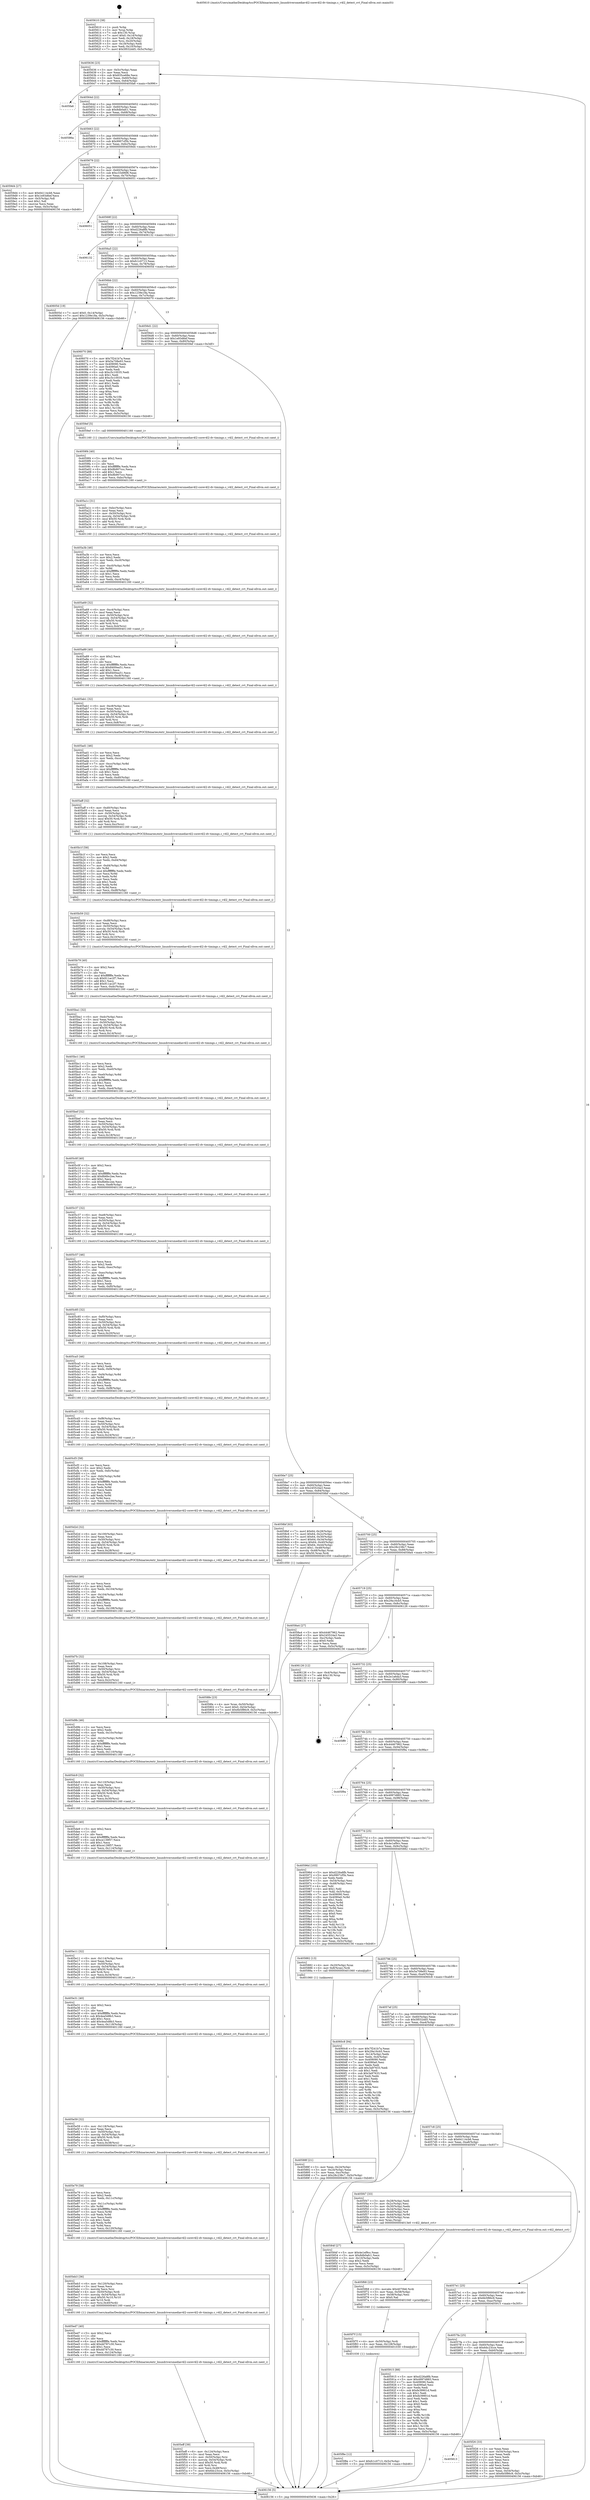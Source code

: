 digraph "0x405610" {
  label = "0x405610 (/mnt/c/Users/mathe/Desktop/tcc/POCII/binaries/extr_linuxdriversmediav4l2-corev4l2-dv-timings.c_v4l2_detect_cvt_Final-ollvm.out::main(0))"
  labelloc = "t"
  node[shape=record]

  Entry [label="",width=0.3,height=0.3,shape=circle,fillcolor=black,style=filled]
  "0x405636" [label="{
     0x405636 [23]\l
     | [instrs]\l
     &nbsp;&nbsp;0x405636 \<+3\>: mov -0x5c(%rbp),%eax\l
     &nbsp;&nbsp;0x405639 \<+2\>: mov %eax,%ecx\l
     &nbsp;&nbsp;0x40563b \<+6\>: sub $0x835ce68e,%ecx\l
     &nbsp;&nbsp;0x405641 \<+3\>: mov %eax,-0x60(%rbp)\l
     &nbsp;&nbsp;0x405644 \<+3\>: mov %ecx,-0x64(%rbp)\l
     &nbsp;&nbsp;0x405647 \<+6\>: je 0000000000405fa6 \<main+0x996\>\l
  }"]
  "0x405fa6" [label="{
     0x405fa6\l
  }", style=dashed]
  "0x40564d" [label="{
     0x40564d [22]\l
     | [instrs]\l
     &nbsp;&nbsp;0x40564d \<+5\>: jmp 0000000000405652 \<main+0x42\>\l
     &nbsp;&nbsp;0x405652 \<+3\>: mov -0x60(%rbp),%eax\l
     &nbsp;&nbsp;0x405655 \<+5\>: sub $0x8db0afc1,%eax\l
     &nbsp;&nbsp;0x40565a \<+3\>: mov %eax,-0x68(%rbp)\l
     &nbsp;&nbsp;0x40565d \<+6\>: je 000000000040586a \<main+0x25a\>\l
  }"]
  Exit [label="",width=0.3,height=0.3,shape=circle,fillcolor=black,style=filled,peripheries=2]
  "0x40586a" [label="{
     0x40586a\l
  }", style=dashed]
  "0x405663" [label="{
     0x405663 [22]\l
     | [instrs]\l
     &nbsp;&nbsp;0x405663 \<+5\>: jmp 0000000000405668 \<main+0x58\>\l
     &nbsp;&nbsp;0x405668 \<+3\>: mov -0x60(%rbp),%eax\l
     &nbsp;&nbsp;0x40566b \<+5\>: sub $0x9907cf5b,%eax\l
     &nbsp;&nbsp;0x405670 \<+3\>: mov %eax,-0x6c(%rbp)\l
     &nbsp;&nbsp;0x405673 \<+6\>: je 00000000004059d4 \<main+0x3c4\>\l
  }"]
  "0x405f8e" [label="{
     0x405f8e [12]\l
     | [instrs]\l
     &nbsp;&nbsp;0x405f8e \<+7\>: movl $0xfc1c0713,-0x5c(%rbp)\l
     &nbsp;&nbsp;0x405f95 \<+5\>: jmp 0000000000406156 \<main+0xb46\>\l
  }"]
  "0x4059d4" [label="{
     0x4059d4 [27]\l
     | [instrs]\l
     &nbsp;&nbsp;0x4059d4 \<+5\>: mov $0x64114cb6,%eax\l
     &nbsp;&nbsp;0x4059d9 \<+5\>: mov $0x1e93d6ef,%ecx\l
     &nbsp;&nbsp;0x4059de \<+3\>: mov -0x5(%rbp),%dl\l
     &nbsp;&nbsp;0x4059e1 \<+3\>: test $0x1,%dl\l
     &nbsp;&nbsp;0x4059e4 \<+3\>: cmovne %ecx,%eax\l
     &nbsp;&nbsp;0x4059e7 \<+3\>: mov %eax,-0x5c(%rbp)\l
     &nbsp;&nbsp;0x4059ea \<+5\>: jmp 0000000000406156 \<main+0xb46\>\l
  }"]
  "0x405679" [label="{
     0x405679 [22]\l
     | [instrs]\l
     &nbsp;&nbsp;0x405679 \<+5\>: jmp 000000000040567e \<main+0x6e\>\l
     &nbsp;&nbsp;0x40567e \<+3\>: mov -0x60(%rbp),%eax\l
     &nbsp;&nbsp;0x405681 \<+5\>: sub $0xc33d96f6,%eax\l
     &nbsp;&nbsp;0x405686 \<+3\>: mov %eax,-0x70(%rbp)\l
     &nbsp;&nbsp;0x405689 \<+6\>: je 0000000000406051 \<main+0xa41\>\l
  }"]
  "0x405f7f" [label="{
     0x405f7f [15]\l
     | [instrs]\l
     &nbsp;&nbsp;0x405f7f \<+4\>: mov -0x50(%rbp),%rdi\l
     &nbsp;&nbsp;0x405f83 \<+6\>: mov %eax,-0x128(%rbp)\l
     &nbsp;&nbsp;0x405f89 \<+5\>: call 0000000000401030 \<free@plt\>\l
     | [calls]\l
     &nbsp;&nbsp;0x401030 \{1\} (unknown)\l
  }"]
  "0x406051" [label="{
     0x406051\l
  }", style=dashed]
  "0x40568f" [label="{
     0x40568f [22]\l
     | [instrs]\l
     &nbsp;&nbsp;0x40568f \<+5\>: jmp 0000000000405694 \<main+0x84\>\l
     &nbsp;&nbsp;0x405694 \<+3\>: mov -0x60(%rbp),%eax\l
     &nbsp;&nbsp;0x405697 \<+5\>: sub $0xd226a8fb,%eax\l
     &nbsp;&nbsp;0x40569c \<+3\>: mov %eax,-0x74(%rbp)\l
     &nbsp;&nbsp;0x40569f \<+6\>: je 0000000000406132 \<main+0xb22\>\l
  }"]
  "0x405f68" [label="{
     0x405f68 [23]\l
     | [instrs]\l
     &nbsp;&nbsp;0x405f68 \<+10\>: movabs $0x4070b6,%rdi\l
     &nbsp;&nbsp;0x405f72 \<+3\>: mov %eax,-0x58(%rbp)\l
     &nbsp;&nbsp;0x405f75 \<+3\>: mov -0x58(%rbp),%esi\l
     &nbsp;&nbsp;0x405f78 \<+2\>: mov $0x0,%al\l
     &nbsp;&nbsp;0x405f7a \<+5\>: call 0000000000401040 \<printf@plt\>\l
     | [calls]\l
     &nbsp;&nbsp;0x401040 \{1\} (unknown)\l
  }"]
  "0x406132" [label="{
     0x406132\l
  }", style=dashed]
  "0x4056a5" [label="{
     0x4056a5 [22]\l
     | [instrs]\l
     &nbsp;&nbsp;0x4056a5 \<+5\>: jmp 00000000004056aa \<main+0x9a\>\l
     &nbsp;&nbsp;0x4056aa \<+3\>: mov -0x60(%rbp),%eax\l
     &nbsp;&nbsp;0x4056ad \<+5\>: sub $0xfc1c0713,%eax\l
     &nbsp;&nbsp;0x4056b2 \<+3\>: mov %eax,-0x78(%rbp)\l
     &nbsp;&nbsp;0x4056b5 \<+6\>: je 000000000040605d \<main+0xa4d\>\l
  }"]
  "0x405813" [label="{
     0x405813\l
  }", style=dashed]
  "0x40605d" [label="{
     0x40605d [19]\l
     | [instrs]\l
     &nbsp;&nbsp;0x40605d \<+7\>: movl $0x0,-0x14(%rbp)\l
     &nbsp;&nbsp;0x406064 \<+7\>: movl $0x1239e18a,-0x5c(%rbp)\l
     &nbsp;&nbsp;0x40606b \<+5\>: jmp 0000000000406156 \<main+0xb46\>\l
  }"]
  "0x4056bb" [label="{
     0x4056bb [22]\l
     | [instrs]\l
     &nbsp;&nbsp;0x4056bb \<+5\>: jmp 00000000004056c0 \<main+0xb0\>\l
     &nbsp;&nbsp;0x4056c0 \<+3\>: mov -0x60(%rbp),%eax\l
     &nbsp;&nbsp;0x4056c3 \<+5\>: sub $0x1239e18a,%eax\l
     &nbsp;&nbsp;0x4056c8 \<+3\>: mov %eax,-0x7c(%rbp)\l
     &nbsp;&nbsp;0x4056cb \<+6\>: je 0000000000406070 \<main+0xa60\>\l
  }"]
  "0x405f26" [label="{
     0x405f26 [33]\l
     | [instrs]\l
     &nbsp;&nbsp;0x405f26 \<+2\>: xor %eax,%eax\l
     &nbsp;&nbsp;0x405f28 \<+3\>: mov -0x54(%rbp),%ecx\l
     &nbsp;&nbsp;0x405f2b \<+2\>: mov %eax,%edx\l
     &nbsp;&nbsp;0x405f2d \<+2\>: sub %ecx,%edx\l
     &nbsp;&nbsp;0x405f2f \<+2\>: mov %eax,%ecx\l
     &nbsp;&nbsp;0x405f31 \<+3\>: sub $0x1,%ecx\l
     &nbsp;&nbsp;0x405f34 \<+2\>: add %ecx,%edx\l
     &nbsp;&nbsp;0x405f36 \<+2\>: sub %edx,%eax\l
     &nbsp;&nbsp;0x405f38 \<+3\>: mov %eax,-0x54(%rbp)\l
     &nbsp;&nbsp;0x405f3b \<+7\>: movl $0x6b5f86c9,-0x5c(%rbp)\l
     &nbsp;&nbsp;0x405f42 \<+5\>: jmp 0000000000406156 \<main+0xb46\>\l
  }"]
  "0x406070" [label="{
     0x406070 [88]\l
     | [instrs]\l
     &nbsp;&nbsp;0x406070 \<+5\>: mov $0x7f241b7a,%eax\l
     &nbsp;&nbsp;0x406075 \<+5\>: mov $0x5a708e93,%ecx\l
     &nbsp;&nbsp;0x40607a \<+7\>: mov 0x409090,%edx\l
     &nbsp;&nbsp;0x406081 \<+7\>: mov 0x4090a0,%esi\l
     &nbsp;&nbsp;0x406088 \<+2\>: mov %edx,%edi\l
     &nbsp;&nbsp;0x40608a \<+6\>: sub $0xc5c10035,%edi\l
     &nbsp;&nbsp;0x406090 \<+3\>: sub $0x1,%edi\l
     &nbsp;&nbsp;0x406093 \<+6\>: add $0xc5c10035,%edi\l
     &nbsp;&nbsp;0x406099 \<+3\>: imul %edi,%edx\l
     &nbsp;&nbsp;0x40609c \<+3\>: and $0x1,%edx\l
     &nbsp;&nbsp;0x40609f \<+3\>: cmp $0x0,%edx\l
     &nbsp;&nbsp;0x4060a2 \<+4\>: sete %r8b\l
     &nbsp;&nbsp;0x4060a6 \<+3\>: cmp $0xa,%esi\l
     &nbsp;&nbsp;0x4060a9 \<+4\>: setl %r9b\l
     &nbsp;&nbsp;0x4060ad \<+3\>: mov %r8b,%r10b\l
     &nbsp;&nbsp;0x4060b0 \<+3\>: and %r9b,%r10b\l
     &nbsp;&nbsp;0x4060b3 \<+3\>: xor %r9b,%r8b\l
     &nbsp;&nbsp;0x4060b6 \<+3\>: or %r8b,%r10b\l
     &nbsp;&nbsp;0x4060b9 \<+4\>: test $0x1,%r10b\l
     &nbsp;&nbsp;0x4060bd \<+3\>: cmovne %ecx,%eax\l
     &nbsp;&nbsp;0x4060c0 \<+3\>: mov %eax,-0x5c(%rbp)\l
     &nbsp;&nbsp;0x4060c3 \<+5\>: jmp 0000000000406156 \<main+0xb46\>\l
  }"]
  "0x4056d1" [label="{
     0x4056d1 [22]\l
     | [instrs]\l
     &nbsp;&nbsp;0x4056d1 \<+5\>: jmp 00000000004056d6 \<main+0xc6\>\l
     &nbsp;&nbsp;0x4056d6 \<+3\>: mov -0x60(%rbp),%eax\l
     &nbsp;&nbsp;0x4056d9 \<+5\>: sub $0x1e93d6ef,%eax\l
     &nbsp;&nbsp;0x4056de \<+3\>: mov %eax,-0x80(%rbp)\l
     &nbsp;&nbsp;0x4056e1 \<+6\>: je 00000000004059ef \<main+0x3df\>\l
  }"]
  "0x405eff" [label="{
     0x405eff [39]\l
     | [instrs]\l
     &nbsp;&nbsp;0x405eff \<+6\>: mov -0x124(%rbp),%ecx\l
     &nbsp;&nbsp;0x405f05 \<+3\>: imul %eax,%ecx\l
     &nbsp;&nbsp;0x405f08 \<+4\>: mov -0x50(%rbp),%rsi\l
     &nbsp;&nbsp;0x405f0c \<+4\>: movslq -0x54(%rbp),%rdi\l
     &nbsp;&nbsp;0x405f10 \<+4\>: imul $0x50,%rdi,%rdi\l
     &nbsp;&nbsp;0x405f14 \<+3\>: add %rdi,%rsi\l
     &nbsp;&nbsp;0x405f17 \<+3\>: mov %ecx,0x48(%rsi)\l
     &nbsp;&nbsp;0x405f1a \<+7\>: movl $0x6dc23cce,-0x5c(%rbp)\l
     &nbsp;&nbsp;0x405f21 \<+5\>: jmp 0000000000406156 \<main+0xb46\>\l
  }"]
  "0x4059ef" [label="{
     0x4059ef [5]\l
     | [instrs]\l
     &nbsp;&nbsp;0x4059ef \<+5\>: call 0000000000401160 \<next_i\>\l
     | [calls]\l
     &nbsp;&nbsp;0x401160 \{1\} (/mnt/c/Users/mathe/Desktop/tcc/POCII/binaries/extr_linuxdriversmediav4l2-corev4l2-dv-timings.c_v4l2_detect_cvt_Final-ollvm.out::next_i)\l
  }"]
  "0x4056e7" [label="{
     0x4056e7 [25]\l
     | [instrs]\l
     &nbsp;&nbsp;0x4056e7 \<+5\>: jmp 00000000004056ec \<main+0xdc\>\l
     &nbsp;&nbsp;0x4056ec \<+3\>: mov -0x60(%rbp),%eax\l
     &nbsp;&nbsp;0x4056ef \<+5\>: sub $0x245524a3,%eax\l
     &nbsp;&nbsp;0x4056f4 \<+6\>: mov %eax,-0x84(%rbp)\l
     &nbsp;&nbsp;0x4056fa \<+6\>: je 00000000004058bf \<main+0x2af\>\l
  }"]
  "0x405ed7" [label="{
     0x405ed7 [40]\l
     | [instrs]\l
     &nbsp;&nbsp;0x405ed7 \<+5\>: mov $0x2,%ecx\l
     &nbsp;&nbsp;0x405edc \<+1\>: cltd\l
     &nbsp;&nbsp;0x405edd \<+2\>: idiv %ecx\l
     &nbsp;&nbsp;0x405edf \<+6\>: imul $0xfffffffe,%edx,%ecx\l
     &nbsp;&nbsp;0x405ee5 \<+6\>: add $0xdd787c30,%ecx\l
     &nbsp;&nbsp;0x405eeb \<+3\>: add $0x1,%ecx\l
     &nbsp;&nbsp;0x405eee \<+6\>: sub $0xdd787c30,%ecx\l
     &nbsp;&nbsp;0x405ef4 \<+6\>: mov %ecx,-0x124(%rbp)\l
     &nbsp;&nbsp;0x405efa \<+5\>: call 0000000000401160 \<next_i\>\l
     | [calls]\l
     &nbsp;&nbsp;0x401160 \{1\} (/mnt/c/Users/mathe/Desktop/tcc/POCII/binaries/extr_linuxdriversmediav4l2-corev4l2-dv-timings.c_v4l2_detect_cvt_Final-ollvm.out::next_i)\l
  }"]
  "0x4058bf" [label="{
     0x4058bf [63]\l
     | [instrs]\l
     &nbsp;&nbsp;0x4058bf \<+7\>: movl $0x64,-0x28(%rbp)\l
     &nbsp;&nbsp;0x4058c6 \<+7\>: movl $0x64,-0x2c(%rbp)\l
     &nbsp;&nbsp;0x4058cd \<+7\>: movl $0x64,-0x30(%rbp)\l
     &nbsp;&nbsp;0x4058d4 \<+7\>: movl $0x64,-0x34(%rbp)\l
     &nbsp;&nbsp;0x4058db \<+8\>: movq $0x64,-0x40(%rbp)\l
     &nbsp;&nbsp;0x4058e3 \<+7\>: movl $0x64,-0x44(%rbp)\l
     &nbsp;&nbsp;0x4058ea \<+7\>: movl $0x1,-0x48(%rbp)\l
     &nbsp;&nbsp;0x4058f1 \<+4\>: movslq -0x48(%rbp),%rax\l
     &nbsp;&nbsp;0x4058f5 \<+4\>: imul $0x50,%rax,%rdi\l
     &nbsp;&nbsp;0x4058f9 \<+5\>: call 0000000000401050 \<malloc@plt\>\l
     | [calls]\l
     &nbsp;&nbsp;0x401050 \{1\} (unknown)\l
  }"]
  "0x405700" [label="{
     0x405700 [25]\l
     | [instrs]\l
     &nbsp;&nbsp;0x405700 \<+5\>: jmp 0000000000405705 \<main+0xf5\>\l
     &nbsp;&nbsp;0x405705 \<+3\>: mov -0x60(%rbp),%eax\l
     &nbsp;&nbsp;0x405708 \<+5\>: sub $0x28c238c7,%eax\l
     &nbsp;&nbsp;0x40570d \<+6\>: mov %eax,-0x88(%rbp)\l
     &nbsp;&nbsp;0x405713 \<+6\>: je 00000000004058a4 \<main+0x294\>\l
  }"]
  "0x405eb3" [label="{
     0x405eb3 [36]\l
     | [instrs]\l
     &nbsp;&nbsp;0x405eb3 \<+6\>: mov -0x120(%rbp),%ecx\l
     &nbsp;&nbsp;0x405eb9 \<+3\>: imul %eax,%ecx\l
     &nbsp;&nbsp;0x405ebc \<+3\>: movslq %ecx,%rsi\l
     &nbsp;&nbsp;0x405ebf \<+4\>: mov -0x50(%rbp),%rdi\l
     &nbsp;&nbsp;0x405ec3 \<+4\>: movslq -0x54(%rbp),%r10\l
     &nbsp;&nbsp;0x405ec7 \<+4\>: imul $0x50,%r10,%r10\l
     &nbsp;&nbsp;0x405ecb \<+3\>: add %r10,%rdi\l
     &nbsp;&nbsp;0x405ece \<+4\>: mov %rsi,0x40(%rdi)\l
     &nbsp;&nbsp;0x405ed2 \<+5\>: call 0000000000401160 \<next_i\>\l
     | [calls]\l
     &nbsp;&nbsp;0x401160 \{1\} (/mnt/c/Users/mathe/Desktop/tcc/POCII/binaries/extr_linuxdriversmediav4l2-corev4l2-dv-timings.c_v4l2_detect_cvt_Final-ollvm.out::next_i)\l
  }"]
  "0x4058a4" [label="{
     0x4058a4 [27]\l
     | [instrs]\l
     &nbsp;&nbsp;0x4058a4 \<+5\>: mov $0x44467962,%eax\l
     &nbsp;&nbsp;0x4058a9 \<+5\>: mov $0x245524a3,%ecx\l
     &nbsp;&nbsp;0x4058ae \<+3\>: mov -0xc(%rbp),%edx\l
     &nbsp;&nbsp;0x4058b1 \<+3\>: cmp $0x0,%edx\l
     &nbsp;&nbsp;0x4058b4 \<+3\>: cmove %ecx,%eax\l
     &nbsp;&nbsp;0x4058b7 \<+3\>: mov %eax,-0x5c(%rbp)\l
     &nbsp;&nbsp;0x4058ba \<+5\>: jmp 0000000000406156 \<main+0xb46\>\l
  }"]
  "0x405719" [label="{
     0x405719 [25]\l
     | [instrs]\l
     &nbsp;&nbsp;0x405719 \<+5\>: jmp 000000000040571e \<main+0x10e\>\l
     &nbsp;&nbsp;0x40571e \<+3\>: mov -0x60(%rbp),%eax\l
     &nbsp;&nbsp;0x405721 \<+5\>: sub $0x29a16cb5,%eax\l
     &nbsp;&nbsp;0x405726 \<+6\>: mov %eax,-0x8c(%rbp)\l
     &nbsp;&nbsp;0x40572c \<+6\>: je 0000000000406126 \<main+0xb16\>\l
  }"]
  "0x405e79" [label="{
     0x405e79 [58]\l
     | [instrs]\l
     &nbsp;&nbsp;0x405e79 \<+2\>: xor %ecx,%ecx\l
     &nbsp;&nbsp;0x405e7b \<+5\>: mov $0x2,%edx\l
     &nbsp;&nbsp;0x405e80 \<+6\>: mov %edx,-0x11c(%rbp)\l
     &nbsp;&nbsp;0x405e86 \<+1\>: cltd\l
     &nbsp;&nbsp;0x405e87 \<+7\>: mov -0x11c(%rbp),%r8d\l
     &nbsp;&nbsp;0x405e8e \<+3\>: idiv %r8d\l
     &nbsp;&nbsp;0x405e91 \<+6\>: imul $0xfffffffe,%edx,%edx\l
     &nbsp;&nbsp;0x405e97 \<+3\>: mov %ecx,%r9d\l
     &nbsp;&nbsp;0x405e9a \<+3\>: sub %edx,%r9d\l
     &nbsp;&nbsp;0x405e9d \<+2\>: mov %ecx,%edx\l
     &nbsp;&nbsp;0x405e9f \<+3\>: sub $0x1,%edx\l
     &nbsp;&nbsp;0x405ea2 \<+3\>: add %edx,%r9d\l
     &nbsp;&nbsp;0x405ea5 \<+3\>: sub %r9d,%ecx\l
     &nbsp;&nbsp;0x405ea8 \<+6\>: mov %ecx,-0x120(%rbp)\l
     &nbsp;&nbsp;0x405eae \<+5\>: call 0000000000401160 \<next_i\>\l
     | [calls]\l
     &nbsp;&nbsp;0x401160 \{1\} (/mnt/c/Users/mathe/Desktop/tcc/POCII/binaries/extr_linuxdriversmediav4l2-corev4l2-dv-timings.c_v4l2_detect_cvt_Final-ollvm.out::next_i)\l
  }"]
  "0x406126" [label="{
     0x406126 [12]\l
     | [instrs]\l
     &nbsp;&nbsp;0x406126 \<+3\>: mov -0x4(%rbp),%eax\l
     &nbsp;&nbsp;0x406129 \<+7\>: add $0x130,%rsp\l
     &nbsp;&nbsp;0x406130 \<+1\>: pop %rbp\l
     &nbsp;&nbsp;0x406131 \<+1\>: ret\l
  }"]
  "0x405732" [label="{
     0x405732 [25]\l
     | [instrs]\l
     &nbsp;&nbsp;0x405732 \<+5\>: jmp 0000000000405737 \<main+0x127\>\l
     &nbsp;&nbsp;0x405737 \<+3\>: mov -0x60(%rbp),%eax\l
     &nbsp;&nbsp;0x40573a \<+5\>: sub $0x2e1a6da3,%eax\l
     &nbsp;&nbsp;0x40573f \<+6\>: mov %eax,-0x90(%rbp)\l
     &nbsp;&nbsp;0x405745 \<+6\>: je 0000000000405ff9 \<main+0x9e9\>\l
  }"]
  "0x405e59" [label="{
     0x405e59 [32]\l
     | [instrs]\l
     &nbsp;&nbsp;0x405e59 \<+6\>: mov -0x118(%rbp),%ecx\l
     &nbsp;&nbsp;0x405e5f \<+3\>: imul %eax,%ecx\l
     &nbsp;&nbsp;0x405e62 \<+4\>: mov -0x50(%rbp),%rsi\l
     &nbsp;&nbsp;0x405e66 \<+4\>: movslq -0x54(%rbp),%rdi\l
     &nbsp;&nbsp;0x405e6a \<+4\>: imul $0x50,%rdi,%rdi\l
     &nbsp;&nbsp;0x405e6e \<+3\>: add %rdi,%rsi\l
     &nbsp;&nbsp;0x405e71 \<+3\>: mov %ecx,0x38(%rsi)\l
     &nbsp;&nbsp;0x405e74 \<+5\>: call 0000000000401160 \<next_i\>\l
     | [calls]\l
     &nbsp;&nbsp;0x401160 \{1\} (/mnt/c/Users/mathe/Desktop/tcc/POCII/binaries/extr_linuxdriversmediav4l2-corev4l2-dv-timings.c_v4l2_detect_cvt_Final-ollvm.out::next_i)\l
  }"]
  "0x405ff9" [label="{
     0x405ff9\l
  }", style=dashed]
  "0x40574b" [label="{
     0x40574b [25]\l
     | [instrs]\l
     &nbsp;&nbsp;0x40574b \<+5\>: jmp 0000000000405750 \<main+0x140\>\l
     &nbsp;&nbsp;0x405750 \<+3\>: mov -0x60(%rbp),%eax\l
     &nbsp;&nbsp;0x405753 \<+5\>: sub $0x44467962,%eax\l
     &nbsp;&nbsp;0x405758 \<+6\>: mov %eax,-0x94(%rbp)\l
     &nbsp;&nbsp;0x40575e \<+6\>: je 0000000000405f9a \<main+0x98a\>\l
  }"]
  "0x405e31" [label="{
     0x405e31 [40]\l
     | [instrs]\l
     &nbsp;&nbsp;0x405e31 \<+5\>: mov $0x2,%ecx\l
     &nbsp;&nbsp;0x405e36 \<+1\>: cltd\l
     &nbsp;&nbsp;0x405e37 \<+2\>: idiv %ecx\l
     &nbsp;&nbsp;0x405e39 \<+6\>: imul $0xfffffffe,%edx,%ecx\l
     &nbsp;&nbsp;0x405e3f \<+6\>: sub $0x4ea5d8b3,%ecx\l
     &nbsp;&nbsp;0x405e45 \<+3\>: add $0x1,%ecx\l
     &nbsp;&nbsp;0x405e48 \<+6\>: add $0x4ea5d8b3,%ecx\l
     &nbsp;&nbsp;0x405e4e \<+6\>: mov %ecx,-0x118(%rbp)\l
     &nbsp;&nbsp;0x405e54 \<+5\>: call 0000000000401160 \<next_i\>\l
     | [calls]\l
     &nbsp;&nbsp;0x401160 \{1\} (/mnt/c/Users/mathe/Desktop/tcc/POCII/binaries/extr_linuxdriversmediav4l2-corev4l2-dv-timings.c_v4l2_detect_cvt_Final-ollvm.out::next_i)\l
  }"]
  "0x405f9a" [label="{
     0x405f9a\l
  }", style=dashed]
  "0x405764" [label="{
     0x405764 [25]\l
     | [instrs]\l
     &nbsp;&nbsp;0x405764 \<+5\>: jmp 0000000000405769 \<main+0x159\>\l
     &nbsp;&nbsp;0x405769 \<+3\>: mov -0x60(%rbp),%eax\l
     &nbsp;&nbsp;0x40576c \<+5\>: sub $0x4997d883,%eax\l
     &nbsp;&nbsp;0x405771 \<+6\>: mov %eax,-0x98(%rbp)\l
     &nbsp;&nbsp;0x405777 \<+6\>: je 000000000040596d \<main+0x35d\>\l
  }"]
  "0x405e11" [label="{
     0x405e11 [32]\l
     | [instrs]\l
     &nbsp;&nbsp;0x405e11 \<+6\>: mov -0x114(%rbp),%ecx\l
     &nbsp;&nbsp;0x405e17 \<+3\>: imul %eax,%ecx\l
     &nbsp;&nbsp;0x405e1a \<+4\>: mov -0x50(%rbp),%rsi\l
     &nbsp;&nbsp;0x405e1e \<+4\>: movslq -0x54(%rbp),%rdi\l
     &nbsp;&nbsp;0x405e22 \<+4\>: imul $0x50,%rdi,%rdi\l
     &nbsp;&nbsp;0x405e26 \<+3\>: add %rdi,%rsi\l
     &nbsp;&nbsp;0x405e29 \<+3\>: mov %ecx,0x34(%rsi)\l
     &nbsp;&nbsp;0x405e2c \<+5\>: call 0000000000401160 \<next_i\>\l
     | [calls]\l
     &nbsp;&nbsp;0x401160 \{1\} (/mnt/c/Users/mathe/Desktop/tcc/POCII/binaries/extr_linuxdriversmediav4l2-corev4l2-dv-timings.c_v4l2_detect_cvt_Final-ollvm.out::next_i)\l
  }"]
  "0x40596d" [label="{
     0x40596d [103]\l
     | [instrs]\l
     &nbsp;&nbsp;0x40596d \<+5\>: mov $0xd226a8fb,%eax\l
     &nbsp;&nbsp;0x405972 \<+5\>: mov $0x9907cf5b,%ecx\l
     &nbsp;&nbsp;0x405977 \<+2\>: xor %edx,%edx\l
     &nbsp;&nbsp;0x405979 \<+3\>: mov -0x54(%rbp),%esi\l
     &nbsp;&nbsp;0x40597c \<+3\>: cmp -0x48(%rbp),%esi\l
     &nbsp;&nbsp;0x40597f \<+4\>: setl %dil\l
     &nbsp;&nbsp;0x405983 \<+4\>: and $0x1,%dil\l
     &nbsp;&nbsp;0x405987 \<+4\>: mov %dil,-0x5(%rbp)\l
     &nbsp;&nbsp;0x40598b \<+7\>: mov 0x409090,%esi\l
     &nbsp;&nbsp;0x405992 \<+8\>: mov 0x4090a0,%r8d\l
     &nbsp;&nbsp;0x40599a \<+3\>: sub $0x1,%edx\l
     &nbsp;&nbsp;0x40599d \<+3\>: mov %esi,%r9d\l
     &nbsp;&nbsp;0x4059a0 \<+3\>: add %edx,%r9d\l
     &nbsp;&nbsp;0x4059a3 \<+4\>: imul %r9d,%esi\l
     &nbsp;&nbsp;0x4059a7 \<+3\>: and $0x1,%esi\l
     &nbsp;&nbsp;0x4059aa \<+3\>: cmp $0x0,%esi\l
     &nbsp;&nbsp;0x4059ad \<+4\>: sete %dil\l
     &nbsp;&nbsp;0x4059b1 \<+4\>: cmp $0xa,%r8d\l
     &nbsp;&nbsp;0x4059b5 \<+4\>: setl %r10b\l
     &nbsp;&nbsp;0x4059b9 \<+3\>: mov %dil,%r11b\l
     &nbsp;&nbsp;0x4059bc \<+3\>: and %r10b,%r11b\l
     &nbsp;&nbsp;0x4059bf \<+3\>: xor %r10b,%dil\l
     &nbsp;&nbsp;0x4059c2 \<+3\>: or %dil,%r11b\l
     &nbsp;&nbsp;0x4059c5 \<+4\>: test $0x1,%r11b\l
     &nbsp;&nbsp;0x4059c9 \<+3\>: cmovne %ecx,%eax\l
     &nbsp;&nbsp;0x4059cc \<+3\>: mov %eax,-0x5c(%rbp)\l
     &nbsp;&nbsp;0x4059cf \<+5\>: jmp 0000000000406156 \<main+0xb46\>\l
  }"]
  "0x40577d" [label="{
     0x40577d [25]\l
     | [instrs]\l
     &nbsp;&nbsp;0x40577d \<+5\>: jmp 0000000000405782 \<main+0x172\>\l
     &nbsp;&nbsp;0x405782 \<+3\>: mov -0x60(%rbp),%eax\l
     &nbsp;&nbsp;0x405785 \<+5\>: sub $0x4e1ef9cc,%eax\l
     &nbsp;&nbsp;0x40578a \<+6\>: mov %eax,-0x9c(%rbp)\l
     &nbsp;&nbsp;0x405790 \<+6\>: je 0000000000405882 \<main+0x272\>\l
  }"]
  "0x405de9" [label="{
     0x405de9 [40]\l
     | [instrs]\l
     &nbsp;&nbsp;0x405de9 \<+5\>: mov $0x2,%ecx\l
     &nbsp;&nbsp;0x405dee \<+1\>: cltd\l
     &nbsp;&nbsp;0x405def \<+2\>: idiv %ecx\l
     &nbsp;&nbsp;0x405df1 \<+6\>: imul $0xfffffffe,%edx,%ecx\l
     &nbsp;&nbsp;0x405df7 \<+6\>: sub $0xce139f57,%ecx\l
     &nbsp;&nbsp;0x405dfd \<+3\>: add $0x1,%ecx\l
     &nbsp;&nbsp;0x405e00 \<+6\>: add $0xce139f57,%ecx\l
     &nbsp;&nbsp;0x405e06 \<+6\>: mov %ecx,-0x114(%rbp)\l
     &nbsp;&nbsp;0x405e0c \<+5\>: call 0000000000401160 \<next_i\>\l
     | [calls]\l
     &nbsp;&nbsp;0x401160 \{1\} (/mnt/c/Users/mathe/Desktop/tcc/POCII/binaries/extr_linuxdriversmediav4l2-corev4l2-dv-timings.c_v4l2_detect_cvt_Final-ollvm.out::next_i)\l
  }"]
  "0x405882" [label="{
     0x405882 [13]\l
     | [instrs]\l
     &nbsp;&nbsp;0x405882 \<+4\>: mov -0x20(%rbp),%rax\l
     &nbsp;&nbsp;0x405886 \<+4\>: mov 0x8(%rax),%rdi\l
     &nbsp;&nbsp;0x40588a \<+5\>: call 0000000000401060 \<atoi@plt\>\l
     | [calls]\l
     &nbsp;&nbsp;0x401060 \{1\} (unknown)\l
  }"]
  "0x405796" [label="{
     0x405796 [25]\l
     | [instrs]\l
     &nbsp;&nbsp;0x405796 \<+5\>: jmp 000000000040579b \<main+0x18b\>\l
     &nbsp;&nbsp;0x40579b \<+3\>: mov -0x60(%rbp),%eax\l
     &nbsp;&nbsp;0x40579e \<+5\>: sub $0x5a708e93,%eax\l
     &nbsp;&nbsp;0x4057a3 \<+6\>: mov %eax,-0xa0(%rbp)\l
     &nbsp;&nbsp;0x4057a9 \<+6\>: je 00000000004060c8 \<main+0xab8\>\l
  }"]
  "0x405dc9" [label="{
     0x405dc9 [32]\l
     | [instrs]\l
     &nbsp;&nbsp;0x405dc9 \<+6\>: mov -0x110(%rbp),%ecx\l
     &nbsp;&nbsp;0x405dcf \<+3\>: imul %eax,%ecx\l
     &nbsp;&nbsp;0x405dd2 \<+4\>: mov -0x50(%rbp),%rsi\l
     &nbsp;&nbsp;0x405dd6 \<+4\>: movslq -0x54(%rbp),%rdi\l
     &nbsp;&nbsp;0x405dda \<+4\>: imul $0x50,%rdi,%rdi\l
     &nbsp;&nbsp;0x405dde \<+3\>: add %rdi,%rsi\l
     &nbsp;&nbsp;0x405de1 \<+3\>: mov %ecx,0x30(%rsi)\l
     &nbsp;&nbsp;0x405de4 \<+5\>: call 0000000000401160 \<next_i\>\l
     | [calls]\l
     &nbsp;&nbsp;0x401160 \{1\} (/mnt/c/Users/mathe/Desktop/tcc/POCII/binaries/extr_linuxdriversmediav4l2-corev4l2-dv-timings.c_v4l2_detect_cvt_Final-ollvm.out::next_i)\l
  }"]
  "0x4060c8" [label="{
     0x4060c8 [94]\l
     | [instrs]\l
     &nbsp;&nbsp;0x4060c8 \<+5\>: mov $0x7f241b7a,%eax\l
     &nbsp;&nbsp;0x4060cd \<+5\>: mov $0x29a16cb5,%ecx\l
     &nbsp;&nbsp;0x4060d2 \<+3\>: mov -0x14(%rbp),%edx\l
     &nbsp;&nbsp;0x4060d5 \<+3\>: mov %edx,-0x4(%rbp)\l
     &nbsp;&nbsp;0x4060d8 \<+7\>: mov 0x409090,%edx\l
     &nbsp;&nbsp;0x4060df \<+7\>: mov 0x4090a0,%esi\l
     &nbsp;&nbsp;0x4060e6 \<+2\>: mov %edx,%edi\l
     &nbsp;&nbsp;0x4060e8 \<+6\>: add $0x3a97633,%edi\l
     &nbsp;&nbsp;0x4060ee \<+3\>: sub $0x1,%edi\l
     &nbsp;&nbsp;0x4060f1 \<+6\>: sub $0x3a97633,%edi\l
     &nbsp;&nbsp;0x4060f7 \<+3\>: imul %edi,%edx\l
     &nbsp;&nbsp;0x4060fa \<+3\>: and $0x1,%edx\l
     &nbsp;&nbsp;0x4060fd \<+3\>: cmp $0x0,%edx\l
     &nbsp;&nbsp;0x406100 \<+4\>: sete %r8b\l
     &nbsp;&nbsp;0x406104 \<+3\>: cmp $0xa,%esi\l
     &nbsp;&nbsp;0x406107 \<+4\>: setl %r9b\l
     &nbsp;&nbsp;0x40610b \<+3\>: mov %r8b,%r10b\l
     &nbsp;&nbsp;0x40610e \<+3\>: and %r9b,%r10b\l
     &nbsp;&nbsp;0x406111 \<+3\>: xor %r9b,%r8b\l
     &nbsp;&nbsp;0x406114 \<+3\>: or %r8b,%r10b\l
     &nbsp;&nbsp;0x406117 \<+4\>: test $0x1,%r10b\l
     &nbsp;&nbsp;0x40611b \<+3\>: cmovne %ecx,%eax\l
     &nbsp;&nbsp;0x40611e \<+3\>: mov %eax,-0x5c(%rbp)\l
     &nbsp;&nbsp;0x406121 \<+5\>: jmp 0000000000406156 \<main+0xb46\>\l
  }"]
  "0x4057af" [label="{
     0x4057af [25]\l
     | [instrs]\l
     &nbsp;&nbsp;0x4057af \<+5\>: jmp 00000000004057b4 \<main+0x1a4\>\l
     &nbsp;&nbsp;0x4057b4 \<+3\>: mov -0x60(%rbp),%eax\l
     &nbsp;&nbsp;0x4057b7 \<+5\>: sub $0x5f032dd5,%eax\l
     &nbsp;&nbsp;0x4057bc \<+6\>: mov %eax,-0xa4(%rbp)\l
     &nbsp;&nbsp;0x4057c2 \<+6\>: je 000000000040584f \<main+0x23f\>\l
  }"]
  "0x405d9b" [label="{
     0x405d9b [46]\l
     | [instrs]\l
     &nbsp;&nbsp;0x405d9b \<+2\>: xor %ecx,%ecx\l
     &nbsp;&nbsp;0x405d9d \<+5\>: mov $0x2,%edx\l
     &nbsp;&nbsp;0x405da2 \<+6\>: mov %edx,-0x10c(%rbp)\l
     &nbsp;&nbsp;0x405da8 \<+1\>: cltd\l
     &nbsp;&nbsp;0x405da9 \<+7\>: mov -0x10c(%rbp),%r8d\l
     &nbsp;&nbsp;0x405db0 \<+3\>: idiv %r8d\l
     &nbsp;&nbsp;0x405db3 \<+6\>: imul $0xfffffffe,%edx,%edx\l
     &nbsp;&nbsp;0x405db9 \<+3\>: sub $0x1,%ecx\l
     &nbsp;&nbsp;0x405dbc \<+2\>: sub %ecx,%edx\l
     &nbsp;&nbsp;0x405dbe \<+6\>: mov %edx,-0x110(%rbp)\l
     &nbsp;&nbsp;0x405dc4 \<+5\>: call 0000000000401160 \<next_i\>\l
     | [calls]\l
     &nbsp;&nbsp;0x401160 \{1\} (/mnt/c/Users/mathe/Desktop/tcc/POCII/binaries/extr_linuxdriversmediav4l2-corev4l2-dv-timings.c_v4l2_detect_cvt_Final-ollvm.out::next_i)\l
  }"]
  "0x40584f" [label="{
     0x40584f [27]\l
     | [instrs]\l
     &nbsp;&nbsp;0x40584f \<+5\>: mov $0x4e1ef9cc,%eax\l
     &nbsp;&nbsp;0x405854 \<+5\>: mov $0x8db0afc1,%ecx\l
     &nbsp;&nbsp;0x405859 \<+3\>: mov -0x10(%rbp),%edx\l
     &nbsp;&nbsp;0x40585c \<+3\>: cmp $0x2,%edx\l
     &nbsp;&nbsp;0x40585f \<+3\>: cmovne %ecx,%eax\l
     &nbsp;&nbsp;0x405862 \<+3\>: mov %eax,-0x5c(%rbp)\l
     &nbsp;&nbsp;0x405865 \<+5\>: jmp 0000000000406156 \<main+0xb46\>\l
  }"]
  "0x4057c8" [label="{
     0x4057c8 [25]\l
     | [instrs]\l
     &nbsp;&nbsp;0x4057c8 \<+5\>: jmp 00000000004057cd \<main+0x1bd\>\l
     &nbsp;&nbsp;0x4057cd \<+3\>: mov -0x60(%rbp),%eax\l
     &nbsp;&nbsp;0x4057d0 \<+5\>: sub $0x64114cb6,%eax\l
     &nbsp;&nbsp;0x4057d5 \<+6\>: mov %eax,-0xa8(%rbp)\l
     &nbsp;&nbsp;0x4057db \<+6\>: je 0000000000405f47 \<main+0x937\>\l
  }"]
  "0x406156" [label="{
     0x406156 [5]\l
     | [instrs]\l
     &nbsp;&nbsp;0x406156 \<+5\>: jmp 0000000000405636 \<main+0x26\>\l
  }"]
  "0x405610" [label="{
     0x405610 [38]\l
     | [instrs]\l
     &nbsp;&nbsp;0x405610 \<+1\>: push %rbp\l
     &nbsp;&nbsp;0x405611 \<+3\>: mov %rsp,%rbp\l
     &nbsp;&nbsp;0x405614 \<+7\>: sub $0x130,%rsp\l
     &nbsp;&nbsp;0x40561b \<+7\>: movl $0x0,-0x14(%rbp)\l
     &nbsp;&nbsp;0x405622 \<+3\>: mov %edi,-0x18(%rbp)\l
     &nbsp;&nbsp;0x405625 \<+4\>: mov %rsi,-0x20(%rbp)\l
     &nbsp;&nbsp;0x405629 \<+3\>: mov -0x18(%rbp),%edi\l
     &nbsp;&nbsp;0x40562c \<+3\>: mov %edi,-0x10(%rbp)\l
     &nbsp;&nbsp;0x40562f \<+7\>: movl $0x5f032dd5,-0x5c(%rbp)\l
  }"]
  "0x40588f" [label="{
     0x40588f [21]\l
     | [instrs]\l
     &nbsp;&nbsp;0x40588f \<+3\>: mov %eax,-0x24(%rbp)\l
     &nbsp;&nbsp;0x405892 \<+3\>: mov -0x24(%rbp),%eax\l
     &nbsp;&nbsp;0x405895 \<+3\>: mov %eax,-0xc(%rbp)\l
     &nbsp;&nbsp;0x405898 \<+7\>: movl $0x28c238c7,-0x5c(%rbp)\l
     &nbsp;&nbsp;0x40589f \<+5\>: jmp 0000000000406156 \<main+0xb46\>\l
  }"]
  "0x4058fe" [label="{
     0x4058fe [23]\l
     | [instrs]\l
     &nbsp;&nbsp;0x4058fe \<+4\>: mov %rax,-0x50(%rbp)\l
     &nbsp;&nbsp;0x405902 \<+7\>: movl $0x0,-0x54(%rbp)\l
     &nbsp;&nbsp;0x405909 \<+7\>: movl $0x6b5f86c9,-0x5c(%rbp)\l
     &nbsp;&nbsp;0x405910 \<+5\>: jmp 0000000000406156 \<main+0xb46\>\l
  }"]
  "0x405d7b" [label="{
     0x405d7b [32]\l
     | [instrs]\l
     &nbsp;&nbsp;0x405d7b \<+6\>: mov -0x108(%rbp),%ecx\l
     &nbsp;&nbsp;0x405d81 \<+3\>: imul %eax,%ecx\l
     &nbsp;&nbsp;0x405d84 \<+4\>: mov -0x50(%rbp),%rsi\l
     &nbsp;&nbsp;0x405d88 \<+4\>: movslq -0x54(%rbp),%rdi\l
     &nbsp;&nbsp;0x405d8c \<+4\>: imul $0x50,%rdi,%rdi\l
     &nbsp;&nbsp;0x405d90 \<+3\>: add %rdi,%rsi\l
     &nbsp;&nbsp;0x405d93 \<+3\>: mov %ecx,0x2c(%rsi)\l
     &nbsp;&nbsp;0x405d96 \<+5\>: call 0000000000401160 \<next_i\>\l
     | [calls]\l
     &nbsp;&nbsp;0x401160 \{1\} (/mnt/c/Users/mathe/Desktop/tcc/POCII/binaries/extr_linuxdriversmediav4l2-corev4l2-dv-timings.c_v4l2_detect_cvt_Final-ollvm.out::next_i)\l
  }"]
  "0x405f47" [label="{
     0x405f47 [33]\l
     | [instrs]\l
     &nbsp;&nbsp;0x405f47 \<+3\>: mov -0x28(%rbp),%edi\l
     &nbsp;&nbsp;0x405f4a \<+3\>: mov -0x2c(%rbp),%esi\l
     &nbsp;&nbsp;0x405f4d \<+3\>: mov -0x30(%rbp),%edx\l
     &nbsp;&nbsp;0x405f50 \<+3\>: mov -0x34(%rbp),%ecx\l
     &nbsp;&nbsp;0x405f53 \<+4\>: mov -0x40(%rbp),%r8\l
     &nbsp;&nbsp;0x405f57 \<+4\>: mov -0x44(%rbp),%r9d\l
     &nbsp;&nbsp;0x405f5b \<+4\>: mov -0x50(%rbp),%rax\l
     &nbsp;&nbsp;0x405f5f \<+4\>: mov %rax,(%rsp)\l
     &nbsp;&nbsp;0x405f63 \<+5\>: call 00000000004013e0 \<v4l2_detect_cvt\>\l
     | [calls]\l
     &nbsp;&nbsp;0x4013e0 \{1\} (/mnt/c/Users/mathe/Desktop/tcc/POCII/binaries/extr_linuxdriversmediav4l2-corev4l2-dv-timings.c_v4l2_detect_cvt_Final-ollvm.out::v4l2_detect_cvt)\l
  }"]
  "0x4057e1" [label="{
     0x4057e1 [25]\l
     | [instrs]\l
     &nbsp;&nbsp;0x4057e1 \<+5\>: jmp 00000000004057e6 \<main+0x1d6\>\l
     &nbsp;&nbsp;0x4057e6 \<+3\>: mov -0x60(%rbp),%eax\l
     &nbsp;&nbsp;0x4057e9 \<+5\>: sub $0x6b5f86c9,%eax\l
     &nbsp;&nbsp;0x4057ee \<+6\>: mov %eax,-0xac(%rbp)\l
     &nbsp;&nbsp;0x4057f4 \<+6\>: je 0000000000405915 \<main+0x305\>\l
  }"]
  "0x405d4d" [label="{
     0x405d4d [46]\l
     | [instrs]\l
     &nbsp;&nbsp;0x405d4d \<+2\>: xor %ecx,%ecx\l
     &nbsp;&nbsp;0x405d4f \<+5\>: mov $0x2,%edx\l
     &nbsp;&nbsp;0x405d54 \<+6\>: mov %edx,-0x104(%rbp)\l
     &nbsp;&nbsp;0x405d5a \<+1\>: cltd\l
     &nbsp;&nbsp;0x405d5b \<+7\>: mov -0x104(%rbp),%r8d\l
     &nbsp;&nbsp;0x405d62 \<+3\>: idiv %r8d\l
     &nbsp;&nbsp;0x405d65 \<+6\>: imul $0xfffffffe,%edx,%edx\l
     &nbsp;&nbsp;0x405d6b \<+3\>: sub $0x1,%ecx\l
     &nbsp;&nbsp;0x405d6e \<+2\>: sub %ecx,%edx\l
     &nbsp;&nbsp;0x405d70 \<+6\>: mov %edx,-0x108(%rbp)\l
     &nbsp;&nbsp;0x405d76 \<+5\>: call 0000000000401160 \<next_i\>\l
     | [calls]\l
     &nbsp;&nbsp;0x401160 \{1\} (/mnt/c/Users/mathe/Desktop/tcc/POCII/binaries/extr_linuxdriversmediav4l2-corev4l2-dv-timings.c_v4l2_detect_cvt_Final-ollvm.out::next_i)\l
  }"]
  "0x405915" [label="{
     0x405915 [88]\l
     | [instrs]\l
     &nbsp;&nbsp;0x405915 \<+5\>: mov $0xd226a8fb,%eax\l
     &nbsp;&nbsp;0x40591a \<+5\>: mov $0x4997d883,%ecx\l
     &nbsp;&nbsp;0x40591f \<+7\>: mov 0x409090,%edx\l
     &nbsp;&nbsp;0x405926 \<+7\>: mov 0x4090a0,%esi\l
     &nbsp;&nbsp;0x40592d \<+2\>: mov %edx,%edi\l
     &nbsp;&nbsp;0x40592f \<+6\>: sub $0xfe39901d,%edi\l
     &nbsp;&nbsp;0x405935 \<+3\>: sub $0x1,%edi\l
     &nbsp;&nbsp;0x405938 \<+6\>: add $0xfe39901d,%edi\l
     &nbsp;&nbsp;0x40593e \<+3\>: imul %edi,%edx\l
     &nbsp;&nbsp;0x405941 \<+3\>: and $0x1,%edx\l
     &nbsp;&nbsp;0x405944 \<+3\>: cmp $0x0,%edx\l
     &nbsp;&nbsp;0x405947 \<+4\>: sete %r8b\l
     &nbsp;&nbsp;0x40594b \<+3\>: cmp $0xa,%esi\l
     &nbsp;&nbsp;0x40594e \<+4\>: setl %r9b\l
     &nbsp;&nbsp;0x405952 \<+3\>: mov %r8b,%r10b\l
     &nbsp;&nbsp;0x405955 \<+3\>: and %r9b,%r10b\l
     &nbsp;&nbsp;0x405958 \<+3\>: xor %r9b,%r8b\l
     &nbsp;&nbsp;0x40595b \<+3\>: or %r8b,%r10b\l
     &nbsp;&nbsp;0x40595e \<+4\>: test $0x1,%r10b\l
     &nbsp;&nbsp;0x405962 \<+3\>: cmovne %ecx,%eax\l
     &nbsp;&nbsp;0x405965 \<+3\>: mov %eax,-0x5c(%rbp)\l
     &nbsp;&nbsp;0x405968 \<+5\>: jmp 0000000000406156 \<main+0xb46\>\l
  }"]
  "0x4057fa" [label="{
     0x4057fa [25]\l
     | [instrs]\l
     &nbsp;&nbsp;0x4057fa \<+5\>: jmp 00000000004057ff \<main+0x1ef\>\l
     &nbsp;&nbsp;0x4057ff \<+3\>: mov -0x60(%rbp),%eax\l
     &nbsp;&nbsp;0x405802 \<+5\>: sub $0x6dc23cce,%eax\l
     &nbsp;&nbsp;0x405807 \<+6\>: mov %eax,-0xb0(%rbp)\l
     &nbsp;&nbsp;0x40580d \<+6\>: je 0000000000405f26 \<main+0x916\>\l
  }"]
  "0x4059f4" [label="{
     0x4059f4 [40]\l
     | [instrs]\l
     &nbsp;&nbsp;0x4059f4 \<+5\>: mov $0x2,%ecx\l
     &nbsp;&nbsp;0x4059f9 \<+1\>: cltd\l
     &nbsp;&nbsp;0x4059fa \<+2\>: idiv %ecx\l
     &nbsp;&nbsp;0x4059fc \<+6\>: imul $0xfffffffe,%edx,%ecx\l
     &nbsp;&nbsp;0x405a02 \<+6\>: sub $0x8b907ccc,%ecx\l
     &nbsp;&nbsp;0x405a08 \<+3\>: add $0x1,%ecx\l
     &nbsp;&nbsp;0x405a0b \<+6\>: add $0x8b907ccc,%ecx\l
     &nbsp;&nbsp;0x405a11 \<+6\>: mov %ecx,-0xbc(%rbp)\l
     &nbsp;&nbsp;0x405a17 \<+5\>: call 0000000000401160 \<next_i\>\l
     | [calls]\l
     &nbsp;&nbsp;0x401160 \{1\} (/mnt/c/Users/mathe/Desktop/tcc/POCII/binaries/extr_linuxdriversmediav4l2-corev4l2-dv-timings.c_v4l2_detect_cvt_Final-ollvm.out::next_i)\l
  }"]
  "0x405a1c" [label="{
     0x405a1c [31]\l
     | [instrs]\l
     &nbsp;&nbsp;0x405a1c \<+6\>: mov -0xbc(%rbp),%ecx\l
     &nbsp;&nbsp;0x405a22 \<+3\>: imul %eax,%ecx\l
     &nbsp;&nbsp;0x405a25 \<+4\>: mov -0x50(%rbp),%rsi\l
     &nbsp;&nbsp;0x405a29 \<+4\>: movslq -0x54(%rbp),%rdi\l
     &nbsp;&nbsp;0x405a2d \<+4\>: imul $0x50,%rdi,%rdi\l
     &nbsp;&nbsp;0x405a31 \<+3\>: add %rdi,%rsi\l
     &nbsp;&nbsp;0x405a34 \<+2\>: mov %ecx,(%rsi)\l
     &nbsp;&nbsp;0x405a36 \<+5\>: call 0000000000401160 \<next_i\>\l
     | [calls]\l
     &nbsp;&nbsp;0x401160 \{1\} (/mnt/c/Users/mathe/Desktop/tcc/POCII/binaries/extr_linuxdriversmediav4l2-corev4l2-dv-timings.c_v4l2_detect_cvt_Final-ollvm.out::next_i)\l
  }"]
  "0x405a3b" [label="{
     0x405a3b [46]\l
     | [instrs]\l
     &nbsp;&nbsp;0x405a3b \<+2\>: xor %ecx,%ecx\l
     &nbsp;&nbsp;0x405a3d \<+5\>: mov $0x2,%edx\l
     &nbsp;&nbsp;0x405a42 \<+6\>: mov %edx,-0xc0(%rbp)\l
     &nbsp;&nbsp;0x405a48 \<+1\>: cltd\l
     &nbsp;&nbsp;0x405a49 \<+7\>: mov -0xc0(%rbp),%r8d\l
     &nbsp;&nbsp;0x405a50 \<+3\>: idiv %r8d\l
     &nbsp;&nbsp;0x405a53 \<+6\>: imul $0xfffffffe,%edx,%edx\l
     &nbsp;&nbsp;0x405a59 \<+3\>: sub $0x1,%ecx\l
     &nbsp;&nbsp;0x405a5c \<+2\>: sub %ecx,%edx\l
     &nbsp;&nbsp;0x405a5e \<+6\>: mov %edx,-0xc4(%rbp)\l
     &nbsp;&nbsp;0x405a64 \<+5\>: call 0000000000401160 \<next_i\>\l
     | [calls]\l
     &nbsp;&nbsp;0x401160 \{1\} (/mnt/c/Users/mathe/Desktop/tcc/POCII/binaries/extr_linuxdriversmediav4l2-corev4l2-dv-timings.c_v4l2_detect_cvt_Final-ollvm.out::next_i)\l
  }"]
  "0x405a69" [label="{
     0x405a69 [32]\l
     | [instrs]\l
     &nbsp;&nbsp;0x405a69 \<+6\>: mov -0xc4(%rbp),%ecx\l
     &nbsp;&nbsp;0x405a6f \<+3\>: imul %eax,%ecx\l
     &nbsp;&nbsp;0x405a72 \<+4\>: mov -0x50(%rbp),%rsi\l
     &nbsp;&nbsp;0x405a76 \<+4\>: movslq -0x54(%rbp),%rdi\l
     &nbsp;&nbsp;0x405a7a \<+4\>: imul $0x50,%rdi,%rdi\l
     &nbsp;&nbsp;0x405a7e \<+3\>: add %rdi,%rsi\l
     &nbsp;&nbsp;0x405a81 \<+3\>: mov %ecx,0x4(%rsi)\l
     &nbsp;&nbsp;0x405a84 \<+5\>: call 0000000000401160 \<next_i\>\l
     | [calls]\l
     &nbsp;&nbsp;0x401160 \{1\} (/mnt/c/Users/mathe/Desktop/tcc/POCII/binaries/extr_linuxdriversmediav4l2-corev4l2-dv-timings.c_v4l2_detect_cvt_Final-ollvm.out::next_i)\l
  }"]
  "0x405a89" [label="{
     0x405a89 [40]\l
     | [instrs]\l
     &nbsp;&nbsp;0x405a89 \<+5\>: mov $0x2,%ecx\l
     &nbsp;&nbsp;0x405a8e \<+1\>: cltd\l
     &nbsp;&nbsp;0x405a8f \<+2\>: idiv %ecx\l
     &nbsp;&nbsp;0x405a91 \<+6\>: imul $0xfffffffe,%edx,%ecx\l
     &nbsp;&nbsp;0x405a97 \<+6\>: sub $0x8400ea51,%ecx\l
     &nbsp;&nbsp;0x405a9d \<+3\>: add $0x1,%ecx\l
     &nbsp;&nbsp;0x405aa0 \<+6\>: add $0x8400ea51,%ecx\l
     &nbsp;&nbsp;0x405aa6 \<+6\>: mov %ecx,-0xc8(%rbp)\l
     &nbsp;&nbsp;0x405aac \<+5\>: call 0000000000401160 \<next_i\>\l
     | [calls]\l
     &nbsp;&nbsp;0x401160 \{1\} (/mnt/c/Users/mathe/Desktop/tcc/POCII/binaries/extr_linuxdriversmediav4l2-corev4l2-dv-timings.c_v4l2_detect_cvt_Final-ollvm.out::next_i)\l
  }"]
  "0x405ab1" [label="{
     0x405ab1 [32]\l
     | [instrs]\l
     &nbsp;&nbsp;0x405ab1 \<+6\>: mov -0xc8(%rbp),%ecx\l
     &nbsp;&nbsp;0x405ab7 \<+3\>: imul %eax,%ecx\l
     &nbsp;&nbsp;0x405aba \<+4\>: mov -0x50(%rbp),%rsi\l
     &nbsp;&nbsp;0x405abe \<+4\>: movslq -0x54(%rbp),%rdi\l
     &nbsp;&nbsp;0x405ac2 \<+4\>: imul $0x50,%rdi,%rdi\l
     &nbsp;&nbsp;0x405ac6 \<+3\>: add %rdi,%rsi\l
     &nbsp;&nbsp;0x405ac9 \<+3\>: mov %ecx,0x8(%rsi)\l
     &nbsp;&nbsp;0x405acc \<+5\>: call 0000000000401160 \<next_i\>\l
     | [calls]\l
     &nbsp;&nbsp;0x401160 \{1\} (/mnt/c/Users/mathe/Desktop/tcc/POCII/binaries/extr_linuxdriversmediav4l2-corev4l2-dv-timings.c_v4l2_detect_cvt_Final-ollvm.out::next_i)\l
  }"]
  "0x405ad1" [label="{
     0x405ad1 [46]\l
     | [instrs]\l
     &nbsp;&nbsp;0x405ad1 \<+2\>: xor %ecx,%ecx\l
     &nbsp;&nbsp;0x405ad3 \<+5\>: mov $0x2,%edx\l
     &nbsp;&nbsp;0x405ad8 \<+6\>: mov %edx,-0xcc(%rbp)\l
     &nbsp;&nbsp;0x405ade \<+1\>: cltd\l
     &nbsp;&nbsp;0x405adf \<+7\>: mov -0xcc(%rbp),%r8d\l
     &nbsp;&nbsp;0x405ae6 \<+3\>: idiv %r8d\l
     &nbsp;&nbsp;0x405ae9 \<+6\>: imul $0xfffffffe,%edx,%edx\l
     &nbsp;&nbsp;0x405aef \<+3\>: sub $0x1,%ecx\l
     &nbsp;&nbsp;0x405af2 \<+2\>: sub %ecx,%edx\l
     &nbsp;&nbsp;0x405af4 \<+6\>: mov %edx,-0xd0(%rbp)\l
     &nbsp;&nbsp;0x405afa \<+5\>: call 0000000000401160 \<next_i\>\l
     | [calls]\l
     &nbsp;&nbsp;0x401160 \{1\} (/mnt/c/Users/mathe/Desktop/tcc/POCII/binaries/extr_linuxdriversmediav4l2-corev4l2-dv-timings.c_v4l2_detect_cvt_Final-ollvm.out::next_i)\l
  }"]
  "0x405aff" [label="{
     0x405aff [32]\l
     | [instrs]\l
     &nbsp;&nbsp;0x405aff \<+6\>: mov -0xd0(%rbp),%ecx\l
     &nbsp;&nbsp;0x405b05 \<+3\>: imul %eax,%ecx\l
     &nbsp;&nbsp;0x405b08 \<+4\>: mov -0x50(%rbp),%rsi\l
     &nbsp;&nbsp;0x405b0c \<+4\>: movslq -0x54(%rbp),%rdi\l
     &nbsp;&nbsp;0x405b10 \<+4\>: imul $0x50,%rdi,%rdi\l
     &nbsp;&nbsp;0x405b14 \<+3\>: add %rdi,%rsi\l
     &nbsp;&nbsp;0x405b17 \<+3\>: mov %ecx,0xc(%rsi)\l
     &nbsp;&nbsp;0x405b1a \<+5\>: call 0000000000401160 \<next_i\>\l
     | [calls]\l
     &nbsp;&nbsp;0x401160 \{1\} (/mnt/c/Users/mathe/Desktop/tcc/POCII/binaries/extr_linuxdriversmediav4l2-corev4l2-dv-timings.c_v4l2_detect_cvt_Final-ollvm.out::next_i)\l
  }"]
  "0x405b1f" [label="{
     0x405b1f [58]\l
     | [instrs]\l
     &nbsp;&nbsp;0x405b1f \<+2\>: xor %ecx,%ecx\l
     &nbsp;&nbsp;0x405b21 \<+5\>: mov $0x2,%edx\l
     &nbsp;&nbsp;0x405b26 \<+6\>: mov %edx,-0xd4(%rbp)\l
     &nbsp;&nbsp;0x405b2c \<+1\>: cltd\l
     &nbsp;&nbsp;0x405b2d \<+7\>: mov -0xd4(%rbp),%r8d\l
     &nbsp;&nbsp;0x405b34 \<+3\>: idiv %r8d\l
     &nbsp;&nbsp;0x405b37 \<+6\>: imul $0xfffffffe,%edx,%edx\l
     &nbsp;&nbsp;0x405b3d \<+3\>: mov %ecx,%r9d\l
     &nbsp;&nbsp;0x405b40 \<+3\>: sub %edx,%r9d\l
     &nbsp;&nbsp;0x405b43 \<+2\>: mov %ecx,%edx\l
     &nbsp;&nbsp;0x405b45 \<+3\>: sub $0x1,%edx\l
     &nbsp;&nbsp;0x405b48 \<+3\>: add %edx,%r9d\l
     &nbsp;&nbsp;0x405b4b \<+3\>: sub %r9d,%ecx\l
     &nbsp;&nbsp;0x405b4e \<+6\>: mov %ecx,-0xd8(%rbp)\l
     &nbsp;&nbsp;0x405b54 \<+5\>: call 0000000000401160 \<next_i\>\l
     | [calls]\l
     &nbsp;&nbsp;0x401160 \{1\} (/mnt/c/Users/mathe/Desktop/tcc/POCII/binaries/extr_linuxdriversmediav4l2-corev4l2-dv-timings.c_v4l2_detect_cvt_Final-ollvm.out::next_i)\l
  }"]
  "0x405b59" [label="{
     0x405b59 [32]\l
     | [instrs]\l
     &nbsp;&nbsp;0x405b59 \<+6\>: mov -0xd8(%rbp),%ecx\l
     &nbsp;&nbsp;0x405b5f \<+3\>: imul %eax,%ecx\l
     &nbsp;&nbsp;0x405b62 \<+4\>: mov -0x50(%rbp),%rsi\l
     &nbsp;&nbsp;0x405b66 \<+4\>: movslq -0x54(%rbp),%rdi\l
     &nbsp;&nbsp;0x405b6a \<+4\>: imul $0x50,%rdi,%rdi\l
     &nbsp;&nbsp;0x405b6e \<+3\>: add %rdi,%rsi\l
     &nbsp;&nbsp;0x405b71 \<+3\>: mov %ecx,0x10(%rsi)\l
     &nbsp;&nbsp;0x405b74 \<+5\>: call 0000000000401160 \<next_i\>\l
     | [calls]\l
     &nbsp;&nbsp;0x401160 \{1\} (/mnt/c/Users/mathe/Desktop/tcc/POCII/binaries/extr_linuxdriversmediav4l2-corev4l2-dv-timings.c_v4l2_detect_cvt_Final-ollvm.out::next_i)\l
  }"]
  "0x405b79" [label="{
     0x405b79 [40]\l
     | [instrs]\l
     &nbsp;&nbsp;0x405b79 \<+5\>: mov $0x2,%ecx\l
     &nbsp;&nbsp;0x405b7e \<+1\>: cltd\l
     &nbsp;&nbsp;0x405b7f \<+2\>: idiv %ecx\l
     &nbsp;&nbsp;0x405b81 \<+6\>: imul $0xfffffffe,%edx,%ecx\l
     &nbsp;&nbsp;0x405b87 \<+6\>: sub $0x911ac2f7,%ecx\l
     &nbsp;&nbsp;0x405b8d \<+3\>: add $0x1,%ecx\l
     &nbsp;&nbsp;0x405b90 \<+6\>: add $0x911ac2f7,%ecx\l
     &nbsp;&nbsp;0x405b96 \<+6\>: mov %ecx,-0xdc(%rbp)\l
     &nbsp;&nbsp;0x405b9c \<+5\>: call 0000000000401160 \<next_i\>\l
     | [calls]\l
     &nbsp;&nbsp;0x401160 \{1\} (/mnt/c/Users/mathe/Desktop/tcc/POCII/binaries/extr_linuxdriversmediav4l2-corev4l2-dv-timings.c_v4l2_detect_cvt_Final-ollvm.out::next_i)\l
  }"]
  "0x405ba1" [label="{
     0x405ba1 [32]\l
     | [instrs]\l
     &nbsp;&nbsp;0x405ba1 \<+6\>: mov -0xdc(%rbp),%ecx\l
     &nbsp;&nbsp;0x405ba7 \<+3\>: imul %eax,%ecx\l
     &nbsp;&nbsp;0x405baa \<+4\>: mov -0x50(%rbp),%rsi\l
     &nbsp;&nbsp;0x405bae \<+4\>: movslq -0x54(%rbp),%rdi\l
     &nbsp;&nbsp;0x405bb2 \<+4\>: imul $0x50,%rdi,%rdi\l
     &nbsp;&nbsp;0x405bb6 \<+3\>: add %rdi,%rsi\l
     &nbsp;&nbsp;0x405bb9 \<+3\>: mov %ecx,0x14(%rsi)\l
     &nbsp;&nbsp;0x405bbc \<+5\>: call 0000000000401160 \<next_i\>\l
     | [calls]\l
     &nbsp;&nbsp;0x401160 \{1\} (/mnt/c/Users/mathe/Desktop/tcc/POCII/binaries/extr_linuxdriversmediav4l2-corev4l2-dv-timings.c_v4l2_detect_cvt_Final-ollvm.out::next_i)\l
  }"]
  "0x405bc1" [label="{
     0x405bc1 [46]\l
     | [instrs]\l
     &nbsp;&nbsp;0x405bc1 \<+2\>: xor %ecx,%ecx\l
     &nbsp;&nbsp;0x405bc3 \<+5\>: mov $0x2,%edx\l
     &nbsp;&nbsp;0x405bc8 \<+6\>: mov %edx,-0xe0(%rbp)\l
     &nbsp;&nbsp;0x405bce \<+1\>: cltd\l
     &nbsp;&nbsp;0x405bcf \<+7\>: mov -0xe0(%rbp),%r8d\l
     &nbsp;&nbsp;0x405bd6 \<+3\>: idiv %r8d\l
     &nbsp;&nbsp;0x405bd9 \<+6\>: imul $0xfffffffe,%edx,%edx\l
     &nbsp;&nbsp;0x405bdf \<+3\>: sub $0x1,%ecx\l
     &nbsp;&nbsp;0x405be2 \<+2\>: sub %ecx,%edx\l
     &nbsp;&nbsp;0x405be4 \<+6\>: mov %edx,-0xe4(%rbp)\l
     &nbsp;&nbsp;0x405bea \<+5\>: call 0000000000401160 \<next_i\>\l
     | [calls]\l
     &nbsp;&nbsp;0x401160 \{1\} (/mnt/c/Users/mathe/Desktop/tcc/POCII/binaries/extr_linuxdriversmediav4l2-corev4l2-dv-timings.c_v4l2_detect_cvt_Final-ollvm.out::next_i)\l
  }"]
  "0x405bef" [label="{
     0x405bef [32]\l
     | [instrs]\l
     &nbsp;&nbsp;0x405bef \<+6\>: mov -0xe4(%rbp),%ecx\l
     &nbsp;&nbsp;0x405bf5 \<+3\>: imul %eax,%ecx\l
     &nbsp;&nbsp;0x405bf8 \<+4\>: mov -0x50(%rbp),%rsi\l
     &nbsp;&nbsp;0x405bfc \<+4\>: movslq -0x54(%rbp),%rdi\l
     &nbsp;&nbsp;0x405c00 \<+4\>: imul $0x50,%rdi,%rdi\l
     &nbsp;&nbsp;0x405c04 \<+3\>: add %rdi,%rsi\l
     &nbsp;&nbsp;0x405c07 \<+3\>: mov %ecx,0x18(%rsi)\l
     &nbsp;&nbsp;0x405c0a \<+5\>: call 0000000000401160 \<next_i\>\l
     | [calls]\l
     &nbsp;&nbsp;0x401160 \{1\} (/mnt/c/Users/mathe/Desktop/tcc/POCII/binaries/extr_linuxdriversmediav4l2-corev4l2-dv-timings.c_v4l2_detect_cvt_Final-ollvm.out::next_i)\l
  }"]
  "0x405c0f" [label="{
     0x405c0f [40]\l
     | [instrs]\l
     &nbsp;&nbsp;0x405c0f \<+5\>: mov $0x2,%ecx\l
     &nbsp;&nbsp;0x405c14 \<+1\>: cltd\l
     &nbsp;&nbsp;0x405c15 \<+2\>: idiv %ecx\l
     &nbsp;&nbsp;0x405c17 \<+6\>: imul $0xfffffffe,%edx,%ecx\l
     &nbsp;&nbsp;0x405c1d \<+6\>: add $0x8b6bc2ee,%ecx\l
     &nbsp;&nbsp;0x405c23 \<+3\>: add $0x1,%ecx\l
     &nbsp;&nbsp;0x405c26 \<+6\>: sub $0x8b6bc2ee,%ecx\l
     &nbsp;&nbsp;0x405c2c \<+6\>: mov %ecx,-0xe8(%rbp)\l
     &nbsp;&nbsp;0x405c32 \<+5\>: call 0000000000401160 \<next_i\>\l
     | [calls]\l
     &nbsp;&nbsp;0x401160 \{1\} (/mnt/c/Users/mathe/Desktop/tcc/POCII/binaries/extr_linuxdriversmediav4l2-corev4l2-dv-timings.c_v4l2_detect_cvt_Final-ollvm.out::next_i)\l
  }"]
  "0x405c37" [label="{
     0x405c37 [32]\l
     | [instrs]\l
     &nbsp;&nbsp;0x405c37 \<+6\>: mov -0xe8(%rbp),%ecx\l
     &nbsp;&nbsp;0x405c3d \<+3\>: imul %eax,%ecx\l
     &nbsp;&nbsp;0x405c40 \<+4\>: mov -0x50(%rbp),%rsi\l
     &nbsp;&nbsp;0x405c44 \<+4\>: movslq -0x54(%rbp),%rdi\l
     &nbsp;&nbsp;0x405c48 \<+4\>: imul $0x50,%rdi,%rdi\l
     &nbsp;&nbsp;0x405c4c \<+3\>: add %rdi,%rsi\l
     &nbsp;&nbsp;0x405c4f \<+3\>: mov %ecx,0x1c(%rsi)\l
     &nbsp;&nbsp;0x405c52 \<+5\>: call 0000000000401160 \<next_i\>\l
     | [calls]\l
     &nbsp;&nbsp;0x401160 \{1\} (/mnt/c/Users/mathe/Desktop/tcc/POCII/binaries/extr_linuxdriversmediav4l2-corev4l2-dv-timings.c_v4l2_detect_cvt_Final-ollvm.out::next_i)\l
  }"]
  "0x405c57" [label="{
     0x405c57 [46]\l
     | [instrs]\l
     &nbsp;&nbsp;0x405c57 \<+2\>: xor %ecx,%ecx\l
     &nbsp;&nbsp;0x405c59 \<+5\>: mov $0x2,%edx\l
     &nbsp;&nbsp;0x405c5e \<+6\>: mov %edx,-0xec(%rbp)\l
     &nbsp;&nbsp;0x405c64 \<+1\>: cltd\l
     &nbsp;&nbsp;0x405c65 \<+7\>: mov -0xec(%rbp),%r8d\l
     &nbsp;&nbsp;0x405c6c \<+3\>: idiv %r8d\l
     &nbsp;&nbsp;0x405c6f \<+6\>: imul $0xfffffffe,%edx,%edx\l
     &nbsp;&nbsp;0x405c75 \<+3\>: sub $0x1,%ecx\l
     &nbsp;&nbsp;0x405c78 \<+2\>: sub %ecx,%edx\l
     &nbsp;&nbsp;0x405c7a \<+6\>: mov %edx,-0xf0(%rbp)\l
     &nbsp;&nbsp;0x405c80 \<+5\>: call 0000000000401160 \<next_i\>\l
     | [calls]\l
     &nbsp;&nbsp;0x401160 \{1\} (/mnt/c/Users/mathe/Desktop/tcc/POCII/binaries/extr_linuxdriversmediav4l2-corev4l2-dv-timings.c_v4l2_detect_cvt_Final-ollvm.out::next_i)\l
  }"]
  "0x405c85" [label="{
     0x405c85 [32]\l
     | [instrs]\l
     &nbsp;&nbsp;0x405c85 \<+6\>: mov -0xf0(%rbp),%ecx\l
     &nbsp;&nbsp;0x405c8b \<+3\>: imul %eax,%ecx\l
     &nbsp;&nbsp;0x405c8e \<+4\>: mov -0x50(%rbp),%rsi\l
     &nbsp;&nbsp;0x405c92 \<+4\>: movslq -0x54(%rbp),%rdi\l
     &nbsp;&nbsp;0x405c96 \<+4\>: imul $0x50,%rdi,%rdi\l
     &nbsp;&nbsp;0x405c9a \<+3\>: add %rdi,%rsi\l
     &nbsp;&nbsp;0x405c9d \<+3\>: mov %ecx,0x20(%rsi)\l
     &nbsp;&nbsp;0x405ca0 \<+5\>: call 0000000000401160 \<next_i\>\l
     | [calls]\l
     &nbsp;&nbsp;0x401160 \{1\} (/mnt/c/Users/mathe/Desktop/tcc/POCII/binaries/extr_linuxdriversmediav4l2-corev4l2-dv-timings.c_v4l2_detect_cvt_Final-ollvm.out::next_i)\l
  }"]
  "0x405ca5" [label="{
     0x405ca5 [46]\l
     | [instrs]\l
     &nbsp;&nbsp;0x405ca5 \<+2\>: xor %ecx,%ecx\l
     &nbsp;&nbsp;0x405ca7 \<+5\>: mov $0x2,%edx\l
     &nbsp;&nbsp;0x405cac \<+6\>: mov %edx,-0xf4(%rbp)\l
     &nbsp;&nbsp;0x405cb2 \<+1\>: cltd\l
     &nbsp;&nbsp;0x405cb3 \<+7\>: mov -0xf4(%rbp),%r8d\l
     &nbsp;&nbsp;0x405cba \<+3\>: idiv %r8d\l
     &nbsp;&nbsp;0x405cbd \<+6\>: imul $0xfffffffe,%edx,%edx\l
     &nbsp;&nbsp;0x405cc3 \<+3\>: sub $0x1,%ecx\l
     &nbsp;&nbsp;0x405cc6 \<+2\>: sub %ecx,%edx\l
     &nbsp;&nbsp;0x405cc8 \<+6\>: mov %edx,-0xf8(%rbp)\l
     &nbsp;&nbsp;0x405cce \<+5\>: call 0000000000401160 \<next_i\>\l
     | [calls]\l
     &nbsp;&nbsp;0x401160 \{1\} (/mnt/c/Users/mathe/Desktop/tcc/POCII/binaries/extr_linuxdriversmediav4l2-corev4l2-dv-timings.c_v4l2_detect_cvt_Final-ollvm.out::next_i)\l
  }"]
  "0x405cd3" [label="{
     0x405cd3 [32]\l
     | [instrs]\l
     &nbsp;&nbsp;0x405cd3 \<+6\>: mov -0xf8(%rbp),%ecx\l
     &nbsp;&nbsp;0x405cd9 \<+3\>: imul %eax,%ecx\l
     &nbsp;&nbsp;0x405cdc \<+4\>: mov -0x50(%rbp),%rsi\l
     &nbsp;&nbsp;0x405ce0 \<+4\>: movslq -0x54(%rbp),%rdi\l
     &nbsp;&nbsp;0x405ce4 \<+4\>: imul $0x50,%rdi,%rdi\l
     &nbsp;&nbsp;0x405ce8 \<+3\>: add %rdi,%rsi\l
     &nbsp;&nbsp;0x405ceb \<+3\>: mov %ecx,0x24(%rsi)\l
     &nbsp;&nbsp;0x405cee \<+5\>: call 0000000000401160 \<next_i\>\l
     | [calls]\l
     &nbsp;&nbsp;0x401160 \{1\} (/mnt/c/Users/mathe/Desktop/tcc/POCII/binaries/extr_linuxdriversmediav4l2-corev4l2-dv-timings.c_v4l2_detect_cvt_Final-ollvm.out::next_i)\l
  }"]
  "0x405cf3" [label="{
     0x405cf3 [58]\l
     | [instrs]\l
     &nbsp;&nbsp;0x405cf3 \<+2\>: xor %ecx,%ecx\l
     &nbsp;&nbsp;0x405cf5 \<+5\>: mov $0x2,%edx\l
     &nbsp;&nbsp;0x405cfa \<+6\>: mov %edx,-0xfc(%rbp)\l
     &nbsp;&nbsp;0x405d00 \<+1\>: cltd\l
     &nbsp;&nbsp;0x405d01 \<+7\>: mov -0xfc(%rbp),%r8d\l
     &nbsp;&nbsp;0x405d08 \<+3\>: idiv %r8d\l
     &nbsp;&nbsp;0x405d0b \<+6\>: imul $0xfffffffe,%edx,%edx\l
     &nbsp;&nbsp;0x405d11 \<+3\>: mov %ecx,%r9d\l
     &nbsp;&nbsp;0x405d14 \<+3\>: sub %edx,%r9d\l
     &nbsp;&nbsp;0x405d17 \<+2\>: mov %ecx,%edx\l
     &nbsp;&nbsp;0x405d19 \<+3\>: sub $0x1,%edx\l
     &nbsp;&nbsp;0x405d1c \<+3\>: add %edx,%r9d\l
     &nbsp;&nbsp;0x405d1f \<+3\>: sub %r9d,%ecx\l
     &nbsp;&nbsp;0x405d22 \<+6\>: mov %ecx,-0x100(%rbp)\l
     &nbsp;&nbsp;0x405d28 \<+5\>: call 0000000000401160 \<next_i\>\l
     | [calls]\l
     &nbsp;&nbsp;0x401160 \{1\} (/mnt/c/Users/mathe/Desktop/tcc/POCII/binaries/extr_linuxdriversmediav4l2-corev4l2-dv-timings.c_v4l2_detect_cvt_Final-ollvm.out::next_i)\l
  }"]
  "0x405d2d" [label="{
     0x405d2d [32]\l
     | [instrs]\l
     &nbsp;&nbsp;0x405d2d \<+6\>: mov -0x100(%rbp),%ecx\l
     &nbsp;&nbsp;0x405d33 \<+3\>: imul %eax,%ecx\l
     &nbsp;&nbsp;0x405d36 \<+4\>: mov -0x50(%rbp),%rsi\l
     &nbsp;&nbsp;0x405d3a \<+4\>: movslq -0x54(%rbp),%rdi\l
     &nbsp;&nbsp;0x405d3e \<+4\>: imul $0x50,%rdi,%rdi\l
     &nbsp;&nbsp;0x405d42 \<+3\>: add %rdi,%rsi\l
     &nbsp;&nbsp;0x405d45 \<+3\>: mov %ecx,0x28(%rsi)\l
     &nbsp;&nbsp;0x405d48 \<+5\>: call 0000000000401160 \<next_i\>\l
     | [calls]\l
     &nbsp;&nbsp;0x401160 \{1\} (/mnt/c/Users/mathe/Desktop/tcc/POCII/binaries/extr_linuxdriversmediav4l2-corev4l2-dv-timings.c_v4l2_detect_cvt_Final-ollvm.out::next_i)\l
  }"]
  Entry -> "0x405610" [label=" 1"]
  "0x405636" -> "0x405fa6" [label=" 0"]
  "0x405636" -> "0x40564d" [label=" 17"]
  "0x406126" -> Exit [label=" 1"]
  "0x40564d" -> "0x40586a" [label=" 0"]
  "0x40564d" -> "0x405663" [label=" 17"]
  "0x4060c8" -> "0x406156" [label=" 1"]
  "0x405663" -> "0x4059d4" [label=" 2"]
  "0x405663" -> "0x405679" [label=" 15"]
  "0x406070" -> "0x406156" [label=" 1"]
  "0x405679" -> "0x406051" [label=" 0"]
  "0x405679" -> "0x40568f" [label=" 15"]
  "0x40605d" -> "0x406156" [label=" 1"]
  "0x40568f" -> "0x406132" [label=" 0"]
  "0x40568f" -> "0x4056a5" [label=" 15"]
  "0x405f8e" -> "0x406156" [label=" 1"]
  "0x4056a5" -> "0x40605d" [label=" 1"]
  "0x4056a5" -> "0x4056bb" [label=" 14"]
  "0x405f7f" -> "0x405f8e" [label=" 1"]
  "0x4056bb" -> "0x406070" [label=" 1"]
  "0x4056bb" -> "0x4056d1" [label=" 13"]
  "0x405f68" -> "0x405f7f" [label=" 1"]
  "0x4056d1" -> "0x4059ef" [label=" 1"]
  "0x4056d1" -> "0x4056e7" [label=" 12"]
  "0x405f26" -> "0x406156" [label=" 1"]
  "0x4056e7" -> "0x4058bf" [label=" 1"]
  "0x4056e7" -> "0x405700" [label=" 11"]
  "0x4057fa" -> "0x405813" [label=" 0"]
  "0x405700" -> "0x4058a4" [label=" 1"]
  "0x405700" -> "0x405719" [label=" 10"]
  "0x4057fa" -> "0x405f26" [label=" 1"]
  "0x405719" -> "0x406126" [label=" 1"]
  "0x405719" -> "0x405732" [label=" 9"]
  "0x405f47" -> "0x405f68" [label=" 1"]
  "0x405732" -> "0x405ff9" [label=" 0"]
  "0x405732" -> "0x40574b" [label=" 9"]
  "0x405eff" -> "0x406156" [label=" 1"]
  "0x40574b" -> "0x405f9a" [label=" 0"]
  "0x40574b" -> "0x405764" [label=" 9"]
  "0x405ed7" -> "0x405eff" [label=" 1"]
  "0x405764" -> "0x40596d" [label=" 2"]
  "0x405764" -> "0x40577d" [label=" 7"]
  "0x405eb3" -> "0x405ed7" [label=" 1"]
  "0x40577d" -> "0x405882" [label=" 1"]
  "0x40577d" -> "0x405796" [label=" 6"]
  "0x405e79" -> "0x405eb3" [label=" 1"]
  "0x405796" -> "0x4060c8" [label=" 1"]
  "0x405796" -> "0x4057af" [label=" 5"]
  "0x405e59" -> "0x405e79" [label=" 1"]
  "0x4057af" -> "0x40584f" [label=" 1"]
  "0x4057af" -> "0x4057c8" [label=" 4"]
  "0x40584f" -> "0x406156" [label=" 1"]
  "0x405610" -> "0x405636" [label=" 1"]
  "0x406156" -> "0x405636" [label=" 16"]
  "0x405882" -> "0x40588f" [label=" 1"]
  "0x40588f" -> "0x406156" [label=" 1"]
  "0x4058a4" -> "0x406156" [label=" 1"]
  "0x4058bf" -> "0x4058fe" [label=" 1"]
  "0x4058fe" -> "0x406156" [label=" 1"]
  "0x405e31" -> "0x405e59" [label=" 1"]
  "0x4057c8" -> "0x405f47" [label=" 1"]
  "0x4057c8" -> "0x4057e1" [label=" 3"]
  "0x405e11" -> "0x405e31" [label=" 1"]
  "0x4057e1" -> "0x405915" [label=" 2"]
  "0x4057e1" -> "0x4057fa" [label=" 1"]
  "0x405915" -> "0x406156" [label=" 2"]
  "0x40596d" -> "0x406156" [label=" 2"]
  "0x4059d4" -> "0x406156" [label=" 2"]
  "0x4059ef" -> "0x4059f4" [label=" 1"]
  "0x4059f4" -> "0x405a1c" [label=" 1"]
  "0x405a1c" -> "0x405a3b" [label=" 1"]
  "0x405a3b" -> "0x405a69" [label=" 1"]
  "0x405a69" -> "0x405a89" [label=" 1"]
  "0x405a89" -> "0x405ab1" [label=" 1"]
  "0x405ab1" -> "0x405ad1" [label=" 1"]
  "0x405ad1" -> "0x405aff" [label=" 1"]
  "0x405aff" -> "0x405b1f" [label=" 1"]
  "0x405b1f" -> "0x405b59" [label=" 1"]
  "0x405b59" -> "0x405b79" [label=" 1"]
  "0x405b79" -> "0x405ba1" [label=" 1"]
  "0x405ba1" -> "0x405bc1" [label=" 1"]
  "0x405bc1" -> "0x405bef" [label=" 1"]
  "0x405bef" -> "0x405c0f" [label=" 1"]
  "0x405c0f" -> "0x405c37" [label=" 1"]
  "0x405c37" -> "0x405c57" [label=" 1"]
  "0x405c57" -> "0x405c85" [label=" 1"]
  "0x405c85" -> "0x405ca5" [label=" 1"]
  "0x405ca5" -> "0x405cd3" [label=" 1"]
  "0x405cd3" -> "0x405cf3" [label=" 1"]
  "0x405cf3" -> "0x405d2d" [label=" 1"]
  "0x405d2d" -> "0x405d4d" [label=" 1"]
  "0x405d4d" -> "0x405d7b" [label=" 1"]
  "0x405d7b" -> "0x405d9b" [label=" 1"]
  "0x405d9b" -> "0x405dc9" [label=" 1"]
  "0x405dc9" -> "0x405de9" [label=" 1"]
  "0x405de9" -> "0x405e11" [label=" 1"]
}
